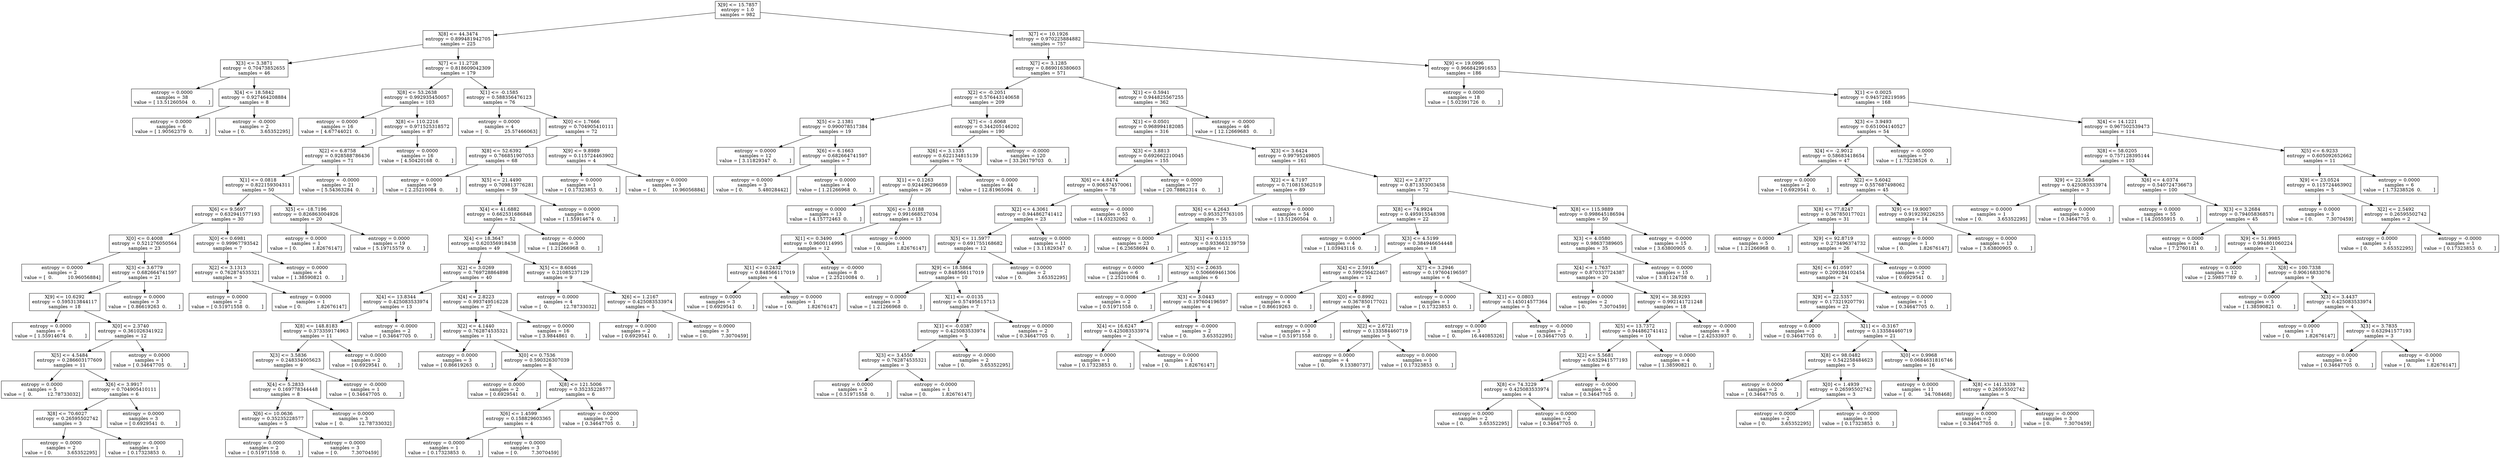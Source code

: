 digraph Tree {
0 [label="X[9] <= 15.7857\nentropy = 1.0\nsamples = 982", shape="box"] ;
1 [label="X[8] <= 44.3474\nentropy = 0.899481942705\nsamples = 225", shape="box"] ;
0 -> 1 ;
2 [label="X[3] <= 3.3871\nentropy = 0.70473852655\nsamples = 46", shape="box"] ;
1 -> 2 ;
3 [label="entropy = 0.0000\nsamples = 38\nvalue = [ 13.51260504   0.        ]", shape="box"] ;
2 -> 3 ;
4 [label="X[4] <= 18.5842\nentropy = 0.927464208884\nsamples = 8", shape="box"] ;
2 -> 4 ;
5 [label="entropy = 0.0000\nsamples = 6\nvalue = [ 1.90562379  0.        ]", shape="box"] ;
4 -> 5 ;
6 [label="entropy = -0.0000\nsamples = 2\nvalue = [ 0.          3.65352295]", shape="box"] ;
4 -> 6 ;
7 [label="X[7] <= 11.2728\nentropy = 0.818609042309\nsamples = 179", shape="box"] ;
1 -> 7 ;
8 [label="X[8] <= 53.2638\nentropy = 0.992935450057\nsamples = 103", shape="box"] ;
7 -> 8 ;
9 [label="entropy = 0.0000\nsamples = 16\nvalue = [ 4.67744021  0.        ]", shape="box"] ;
8 -> 9 ;
10 [label="X[8] <= 110.2216\nentropy = 0.971525318572\nsamples = 87", shape="box"] ;
8 -> 10 ;
11 [label="X[2] <= 6.8758\nentropy = 0.928588786436\nsamples = 71", shape="box"] ;
10 -> 11 ;
12 [label="X[1] <= 0.0818\nentropy = 0.822159304311\nsamples = 50", shape="box"] ;
11 -> 12 ;
13 [label="X[6] <= 9.5697\nentropy = 0.632941577193\nsamples = 30", shape="box"] ;
12 -> 13 ;
14 [label="X[0] <= 0.4008\nentropy = 0.521276050564\nsamples = 23", shape="box"] ;
13 -> 14 ;
15 [label="entropy = 0.0000\nsamples = 2\nvalue = [  0.          10.96056884]", shape="box"] ;
14 -> 15 ;
16 [label="X[3] <= 3.6779\nentropy = 0.682664741597\nsamples = 21", shape="box"] ;
14 -> 16 ;
17 [label="X[9] <= 10.6292\nentropy = 0.595313844117\nsamples = 18", shape="box"] ;
16 -> 17 ;
18 [label="entropy = 0.0000\nsamples = 6\nvalue = [ 1.55914674  0.        ]", shape="box"] ;
17 -> 18 ;
19 [label="X[0] <= 2.3740\nentropy = 0.361026341922\nsamples = 12", shape="box"] ;
17 -> 19 ;
20 [label="X[5] <= 4.5484\nentropy = 0.286603177609\nsamples = 11", shape="box"] ;
19 -> 20 ;
21 [label="entropy = 0.0000\nsamples = 5\nvalue = [  0.          12.78733032]", shape="box"] ;
20 -> 21 ;
22 [label="X[6] <= 3.9917\nentropy = 0.704905410111\nsamples = 6", shape="box"] ;
20 -> 22 ;
23 [label="X[8] <= 70.6027\nentropy = 0.26595502742\nsamples = 3", shape="box"] ;
22 -> 23 ;
24 [label="entropy = 0.0000\nsamples = 2\nvalue = [ 0.          3.65352295]", shape="box"] ;
23 -> 24 ;
25 [label="entropy = -0.0000\nsamples = 1\nvalue = [ 0.17323853  0.        ]", shape="box"] ;
23 -> 25 ;
26 [label="entropy = 0.0000\nsamples = 3\nvalue = [ 0.6929541  0.       ]", shape="box"] ;
22 -> 26 ;
27 [label="entropy = 0.0000\nsamples = 1\nvalue = [ 0.34647705  0.        ]", shape="box"] ;
19 -> 27 ;
28 [label="entropy = 0.0000\nsamples = 3\nvalue = [ 0.86619263  0.        ]", shape="box"] ;
16 -> 28 ;
29 [label="X[0] <= 0.6981\nentropy = 0.99967793542\nsamples = 7", shape="box"] ;
13 -> 29 ;
30 [label="X[2] <= 3.1313\nentropy = 0.762874535321\nsamples = 3", shape="box"] ;
29 -> 30 ;
31 [label="entropy = 0.0000\nsamples = 2\nvalue = [ 0.51971558  0.        ]", shape="box"] ;
30 -> 31 ;
32 [label="entropy = 0.0000\nsamples = 1\nvalue = [ 0.          1.82676147]", shape="box"] ;
30 -> 32 ;
33 [label="entropy = 0.0000\nsamples = 4\nvalue = [ 1.38590821  0.        ]", shape="box"] ;
29 -> 33 ;
34 [label="X[5] <= -18.7196\nentropy = 0.826863004926\nsamples = 20", shape="box"] ;
12 -> 34 ;
35 [label="entropy = 0.0000\nsamples = 1\nvalue = [ 0.          1.82676147]", shape="box"] ;
34 -> 35 ;
36 [label="entropy = 0.0000\nsamples = 19\nvalue = [ 5.19715579  0.        ]", shape="box"] ;
34 -> 36 ;
37 [label="entropy = -0.0000\nsamples = 21\nvalue = [ 5.54363284  0.        ]", shape="box"] ;
11 -> 37 ;
38 [label="entropy = 0.0000\nsamples = 16\nvalue = [ 4.50420168  0.        ]", shape="box"] ;
10 -> 38 ;
39 [label="X[1] <= -0.1585\nentropy = 0.588356476123\nsamples = 76", shape="box"] ;
7 -> 39 ;
40 [label="entropy = 0.0000\nsamples = 4\nvalue = [  0.          25.57466063]", shape="box"] ;
39 -> 40 ;
41 [label="X[0] <= 1.7666\nentropy = 0.704905410111\nsamples = 72", shape="box"] ;
39 -> 41 ;
42 [label="X[8] <= 52.6392\nentropy = 0.766851907053\nsamples = 68", shape="box"] ;
41 -> 42 ;
43 [label="entropy = 0.0000\nsamples = 9\nvalue = [ 2.25210084  0.        ]", shape="box"] ;
42 -> 43 ;
44 [label="X[5] <= 21.4490\nentropy = 0.709813776281\nsamples = 59", shape="box"] ;
42 -> 44 ;
45 [label="X[4] <= 41.6882\nentropy = 0.662531686848\nsamples = 52", shape="box"] ;
44 -> 45 ;
46 [label="X[4] <= 18.3647\nentropy = 0.620356918438\nsamples = 49", shape="box"] ;
45 -> 46 ;
47 [label="X[2] <= 3.0269\nentropy = 0.769728864898\nsamples = 40", shape="box"] ;
46 -> 47 ;
48 [label="X[4] <= 13.8344\nentropy = 0.425083533974\nsamples = 13", shape="box"] ;
47 -> 48 ;
49 [label="X[8] <= 148.8183\nentropy = 0.373359174963\nsamples = 11", shape="box"] ;
48 -> 49 ;
50 [label="X[3] <= 3.5836\nentropy = 0.248334005623\nsamples = 9", shape="box"] ;
49 -> 50 ;
51 [label="X[4] <= 5.2833\nentropy = 0.169778344448\nsamples = 8", shape="box"] ;
50 -> 51 ;
52 [label="X[6] <= 10.0636\nentropy = 0.35235228577\nsamples = 5", shape="box"] ;
51 -> 52 ;
53 [label="entropy = 0.0000\nsamples = 2\nvalue = [ 0.51971558  0.        ]", shape="box"] ;
52 -> 53 ;
54 [label="entropy = 0.0000\nsamples = 3\nvalue = [ 0.         7.3070459]", shape="box"] ;
52 -> 54 ;
55 [label="entropy = 0.0000\nsamples = 3\nvalue = [  0.          12.78733032]", shape="box"] ;
51 -> 55 ;
56 [label="entropy = -0.0000\nsamples = 1\nvalue = [ 0.34647705  0.        ]", shape="box"] ;
50 -> 56 ;
57 [label="entropy = 0.0000\nsamples = 2\nvalue = [ 0.6929541  0.       ]", shape="box"] ;
49 -> 57 ;
58 [label="entropy = -0.0000\nsamples = 2\nvalue = [ 0.34647705  0.        ]", shape="box"] ;
48 -> 58 ;
59 [label="X[4] <= 2.8223\nentropy = 0.993749516228\nsamples = 27", shape="box"] ;
47 -> 59 ;
60 [label="X[2] <= 4.1440\nentropy = 0.762874535321\nsamples = 11", shape="box"] ;
59 -> 60 ;
61 [label="entropy = 0.0000\nsamples = 3\nvalue = [ 0.86619263  0.        ]", shape="box"] ;
60 -> 61 ;
62 [label="X[0] <= 0.7536\nentropy = 0.590326307039\nsamples = 8", shape="box"] ;
60 -> 62 ;
63 [label="entropy = 0.0000\nsamples = 2\nvalue = [ 0.6929541  0.       ]", shape="box"] ;
62 -> 63 ;
64 [label="X[8] <= 121.5006\nentropy = 0.35235228577\nsamples = 6", shape="box"] ;
62 -> 64 ;
65 [label="X[6] <= 1.4599\nentropy = 0.158829603365\nsamples = 4", shape="box"] ;
64 -> 65 ;
66 [label="entropy = 0.0000\nsamples = 1\nvalue = [ 0.17323853  0.        ]", shape="box"] ;
65 -> 66 ;
67 [label="entropy = 0.0000\nsamples = 3\nvalue = [ 0.         7.3070459]", shape="box"] ;
65 -> 67 ;
68 [label="entropy = 0.0000\nsamples = 2\nvalue = [ 0.34647705  0.        ]", shape="box"] ;
64 -> 68 ;
69 [label="entropy = 0.0000\nsamples = 16\nvalue = [ 3.9844861  0.       ]", shape="box"] ;
59 -> 69 ;
70 [label="X[5] <= 8.6046\nentropy = 0.21085237129\nsamples = 9", shape="box"] ;
46 -> 70 ;
71 [label="entropy = 0.0000\nsamples = 4\nvalue = [  0.          12.78733032]", shape="box"] ;
70 -> 71 ;
72 [label="X[6] <= 1.2167\nentropy = 0.425083533974\nsamples = 5", shape="box"] ;
70 -> 72 ;
73 [label="entropy = 0.0000\nsamples = 2\nvalue = [ 0.6929541  0.       ]", shape="box"] ;
72 -> 73 ;
74 [label="entropy = 0.0000\nsamples = 3\nvalue = [ 0.         7.3070459]", shape="box"] ;
72 -> 74 ;
75 [label="entropy = -0.0000\nsamples = 3\nvalue = [ 1.21266968  0.        ]", shape="box"] ;
45 -> 75 ;
76 [label="entropy = 0.0000\nsamples = 7\nvalue = [ 1.55914674  0.        ]", shape="box"] ;
44 -> 76 ;
77 [label="X[9] <= 9.8989\nentropy = 0.115724463902\nsamples = 4", shape="box"] ;
41 -> 77 ;
78 [label="entropy = 0.0000\nsamples = 1\nvalue = [ 0.17323853  0.        ]", shape="box"] ;
77 -> 78 ;
79 [label="entropy = 0.0000\nsamples = 3\nvalue = [  0.          10.96056884]", shape="box"] ;
77 -> 79 ;
80 [label="X[7] <= 10.1926\nentropy = 0.970225884882\nsamples = 757", shape="box"] ;
0 -> 80 ;
81 [label="X[7] <= 3.1285\nentropy = 0.869016380603\nsamples = 571", shape="box"] ;
80 -> 81 ;
82 [label="X[2] <= -0.2051\nentropy = 0.576443140658\nsamples = 209", shape="box"] ;
81 -> 82 ;
83 [label="X[5] <= 2.1381\nentropy = 0.990078517384\nsamples = 19", shape="box"] ;
82 -> 83 ;
84 [label="entropy = 0.0000\nsamples = 12\nvalue = [ 3.11829347  0.        ]", shape="box"] ;
83 -> 84 ;
85 [label="X[6] <= 6.1663\nentropy = 0.682664741597\nsamples = 7", shape="box"] ;
83 -> 85 ;
86 [label="entropy = 0.0000\nsamples = 3\nvalue = [ 0.          5.48028442]", shape="box"] ;
85 -> 86 ;
87 [label="entropy = 0.0000\nsamples = 4\nvalue = [ 1.21266968  0.        ]", shape="box"] ;
85 -> 87 ;
88 [label="X[7] <= -1.6068\nentropy = 0.344205146202\nsamples = 190", shape="box"] ;
82 -> 88 ;
89 [label="X[6] <= 3.1335\nentropy = 0.622134815139\nsamples = 70", shape="box"] ;
88 -> 89 ;
90 [label="X[1] <= 0.1263\nentropy = 0.924496296659\nsamples = 26", shape="box"] ;
89 -> 90 ;
91 [label="entropy = 0.0000\nsamples = 13\nvalue = [ 4.15772463  0.        ]", shape="box"] ;
90 -> 91 ;
92 [label="X[6] <= 3.0188\nentropy = 0.991668527034\nsamples = 13", shape="box"] ;
90 -> 92 ;
93 [label="X[1] <= 0.3490\nentropy = 0.9600114995\nsamples = 12", shape="box"] ;
92 -> 93 ;
94 [label="X[1] <= 0.2432\nentropy = 0.848566117019\nsamples = 4", shape="box"] ;
93 -> 94 ;
95 [label="entropy = 0.0000\nsamples = 3\nvalue = [ 0.6929541  0.       ]", shape="box"] ;
94 -> 95 ;
96 [label="entropy = 0.0000\nsamples = 1\nvalue = [ 0.          1.82676147]", shape="box"] ;
94 -> 96 ;
97 [label="entropy = -0.0000\nsamples = 8\nvalue = [ 2.25210084  0.        ]", shape="box"] ;
93 -> 97 ;
98 [label="entropy = 0.0000\nsamples = 1\nvalue = [ 0.          1.82676147]", shape="box"] ;
92 -> 98 ;
99 [label="entropy = 0.0000\nsamples = 44\nvalue = [ 12.81965094   0.        ]", shape="box"] ;
89 -> 99 ;
100 [label="entropy = -0.0000\nsamples = 120\nvalue = [ 33.26179703   0.        ]", shape="box"] ;
88 -> 100 ;
101 [label="X[1] <= 0.5941\nentropy = 0.944825567255\nsamples = 362", shape="box"] ;
81 -> 101 ;
102 [label="X[1] <= 0.0501\nentropy = 0.968994182085\nsamples = 316", shape="box"] ;
101 -> 102 ;
103 [label="X[3] <= 3.8813\nentropy = 0.692662210045\nsamples = 155", shape="box"] ;
102 -> 103 ;
104 [label="X[6] <= 4.8474\nentropy = 0.906574570061\nsamples = 78", shape="box"] ;
103 -> 104 ;
105 [label="X[2] <= 4.3061\nentropy = 0.944862741412\nsamples = 23", shape="box"] ;
104 -> 105 ;
106 [label="X[5] <= 11.5977\nentropy = 0.691755168682\nsamples = 12", shape="box"] ;
105 -> 106 ;
107 [label="X[9] <= 18.5864\nentropy = 0.848566117019\nsamples = 10", shape="box"] ;
106 -> 107 ;
108 [label="entropy = 0.0000\nsamples = 3\nvalue = [ 1.21266968  0.        ]", shape="box"] ;
107 -> 108 ;
109 [label="X[1] <= -0.0135\nentropy = 0.57495615713\nsamples = 7", shape="box"] ;
107 -> 109 ;
110 [label="X[1] <= -0.0387\nentropy = 0.425083533974\nsamples = 5", shape="box"] ;
109 -> 110 ;
111 [label="X[3] <= 3.4550\nentropy = 0.762874535321\nsamples = 3", shape="box"] ;
110 -> 111 ;
112 [label="entropy = 0.0000\nsamples = 2\nvalue = [ 0.51971558  0.        ]", shape="box"] ;
111 -> 112 ;
113 [label="entropy = -0.0000\nsamples = 1\nvalue = [ 0.          1.82676147]", shape="box"] ;
111 -> 113 ;
114 [label="entropy = -0.0000\nsamples = 2\nvalue = [ 0.          3.65352295]", shape="box"] ;
110 -> 114 ;
115 [label="entropy = 0.0000\nsamples = 2\nvalue = [ 0.34647705  0.        ]", shape="box"] ;
109 -> 115 ;
116 [label="entropy = 0.0000\nsamples = 2\nvalue = [ 0.          3.65352295]", shape="box"] ;
106 -> 116 ;
117 [label="entropy = 0.0000\nsamples = 11\nvalue = [ 3.11829347  0.        ]", shape="box"] ;
105 -> 117 ;
118 [label="entropy = -0.0000\nsamples = 55\nvalue = [ 14.03232062   0.        ]", shape="box"] ;
104 -> 118 ;
119 [label="entropy = 0.0000\nsamples = 77\nvalue = [ 20.78862314   0.        ]", shape="box"] ;
103 -> 119 ;
120 [label="X[3] <= 3.6424\nentropy = 0.99795249805\nsamples = 161", shape="box"] ;
102 -> 120 ;
121 [label="X[2] <= 4.7197\nentropy = 0.710815362519\nsamples = 89", shape="box"] ;
120 -> 121 ;
122 [label="X[6] <= 4.2643\nentropy = 0.953527763105\nsamples = 35", shape="box"] ;
121 -> 122 ;
123 [label="entropy = 0.0000\nsamples = 23\nvalue = [ 6.23658694  0.        ]", shape="box"] ;
122 -> 123 ;
124 [label="X[1] <= 0.1315\nentropy = 0.933663139759\nsamples = 12", shape="box"] ;
122 -> 124 ;
125 [label="entropy = 0.0000\nsamples = 6\nvalue = [ 2.25210084  0.        ]", shape="box"] ;
124 -> 125 ;
126 [label="X[5] <= 2.0635\nentropy = 0.506669461306\nsamples = 6", shape="box"] ;
124 -> 126 ;
127 [label="entropy = 0.0000\nsamples = 2\nvalue = [ 0.51971558  0.        ]", shape="box"] ;
126 -> 127 ;
128 [label="X[3] <= 3.0443\nentropy = 0.197604196597\nsamples = 4", shape="box"] ;
126 -> 128 ;
129 [label="X[4] <= 16.6247\nentropy = 0.425083533974\nsamples = 2", shape="box"] ;
128 -> 129 ;
130 [label="entropy = 0.0000\nsamples = 1\nvalue = [ 0.17323853  0.        ]", shape="box"] ;
129 -> 130 ;
131 [label="entropy = 0.0000\nsamples = 1\nvalue = [ 0.          1.82676147]", shape="box"] ;
129 -> 131 ;
132 [label="entropy = -0.0000\nsamples = 2\nvalue = [ 0.          3.65352295]", shape="box"] ;
128 -> 132 ;
133 [label="entropy = 0.0000\nsamples = 54\nvalue = [ 13.51260504   0.        ]", shape="box"] ;
121 -> 133 ;
134 [label="X[2] <= 2.8727\nentropy = 0.871353003458\nsamples = 72", shape="box"] ;
120 -> 134 ;
135 [label="X[8] <= 74.9924\nentropy = 0.495915548398\nsamples = 22", shape="box"] ;
134 -> 135 ;
136 [label="entropy = 0.0000\nsamples = 4\nvalue = [ 1.03943116  0.        ]", shape="box"] ;
135 -> 136 ;
137 [label="X[3] <= 4.5199\nentropy = 0.384946654448\nsamples = 18", shape="box"] ;
135 -> 137 ;
138 [label="X[4] <= 2.5916\nentropy = 0.599256422467\nsamples = 12", shape="box"] ;
137 -> 138 ;
139 [label="entropy = 0.0000\nsamples = 4\nvalue = [ 0.86619263  0.        ]", shape="box"] ;
138 -> 139 ;
140 [label="X[0] <= 0.8992\nentropy = 0.367850177021\nsamples = 8", shape="box"] ;
138 -> 140 ;
141 [label="entropy = 0.0000\nsamples = 3\nvalue = [ 0.51971558  0.        ]", shape="box"] ;
140 -> 141 ;
142 [label="X[2] <= 2.6721\nentropy = 0.133584460719\nsamples = 5", shape="box"] ;
140 -> 142 ;
143 [label="entropy = 0.0000\nsamples = 4\nvalue = [ 0.          9.13380737]", shape="box"] ;
142 -> 143 ;
144 [label="entropy = 0.0000\nsamples = 1\nvalue = [ 0.17323853  0.        ]", shape="box"] ;
142 -> 144 ;
145 [label="X[7] <= 3.2946\nentropy = 0.197604196597\nsamples = 6", shape="box"] ;
137 -> 145 ;
146 [label="entropy = 0.0000\nsamples = 1\nvalue = [ 0.17323853  0.        ]", shape="box"] ;
145 -> 146 ;
147 [label="X[1] <= 0.0803\nentropy = 0.145014577364\nsamples = 5", shape="box"] ;
145 -> 147 ;
148 [label="entropy = 0.0000\nsamples = 3\nvalue = [  0.          16.44085326]", shape="box"] ;
147 -> 148 ;
149 [label="entropy = -0.0000\nsamples = 2\nvalue = [ 0.34647705  0.        ]", shape="box"] ;
147 -> 149 ;
150 [label="X[8] <= 115.9889\nentropy = 0.998645186594\nsamples = 50", shape="box"] ;
134 -> 150 ;
151 [label="X[3] <= 4.0580\nentropy = 0.98637389605\nsamples = 35", shape="box"] ;
150 -> 151 ;
152 [label="X[4] <= 1.7637\nentropy = 0.870337724387\nsamples = 20", shape="box"] ;
151 -> 152 ;
153 [label="entropy = 0.0000\nsamples = 2\nvalue = [ 0.         7.3070459]", shape="box"] ;
152 -> 153 ;
154 [label="X[9] <= 38.9293\nentropy = 0.992141721248\nsamples = 18", shape="box"] ;
152 -> 154 ;
155 [label="X[5] <= 13.7372\nentropy = 0.944862741412\nsamples = 10", shape="box"] ;
154 -> 155 ;
156 [label="X[2] <= 5.5681\nentropy = 0.632941577193\nsamples = 6", shape="box"] ;
155 -> 156 ;
157 [label="X[8] <= 74.3229\nentropy = 0.425083533974\nsamples = 4", shape="box"] ;
156 -> 157 ;
158 [label="entropy = 0.0000\nsamples = 2\nvalue = [ 0.          3.65352295]", shape="box"] ;
157 -> 158 ;
159 [label="entropy = 0.0000\nsamples = 2\nvalue = [ 0.34647705  0.        ]", shape="box"] ;
157 -> 159 ;
160 [label="entropy = -0.0000\nsamples = 2\nvalue = [ 0.34647705  0.        ]", shape="box"] ;
156 -> 160 ;
161 [label="entropy = 0.0000\nsamples = 4\nvalue = [ 1.38590821  0.        ]", shape="box"] ;
155 -> 161 ;
162 [label="entropy = -0.0000\nsamples = 8\nvalue = [ 2.42533937  0.        ]", shape="box"] ;
154 -> 162 ;
163 [label="entropy = 0.0000\nsamples = 15\nvalue = [ 3.81124758  0.        ]", shape="box"] ;
151 -> 163 ;
164 [label="entropy = -0.0000\nsamples = 15\nvalue = [ 3.63800905  0.        ]", shape="box"] ;
150 -> 164 ;
165 [label="entropy = -0.0000\nsamples = 46\nvalue = [ 12.12669683   0.        ]", shape="box"] ;
101 -> 165 ;
166 [label="X[9] <= 19.0996\nentropy = 0.966842991653\nsamples = 186", shape="box"] ;
80 -> 166 ;
167 [label="entropy = 0.0000\nsamples = 18\nvalue = [ 5.02391726  0.        ]", shape="box"] ;
166 -> 167 ;
168 [label="X[1] <= 0.0025\nentropy = 0.945728219595\nsamples = 168", shape="box"] ;
166 -> 168 ;
169 [label="X[3] <= 3.9493\nentropy = 0.651004140527\nsamples = 54", shape="box"] ;
168 -> 169 ;
170 [label="X[4] <= -2.9012\nentropy = 0.58683418654\nsamples = 47", shape="box"] ;
169 -> 170 ;
171 [label="entropy = 0.0000\nsamples = 2\nvalue = [ 0.6929541  0.       ]", shape="box"] ;
170 -> 171 ;
172 [label="X[2] <= 5.6042\nentropy = 0.557687498062\nsamples = 45", shape="box"] ;
170 -> 172 ;
173 [label="X[8] <= 77.8247\nentropy = 0.367850177021\nsamples = 31", shape="box"] ;
172 -> 173 ;
174 [label="entropy = 0.0000\nsamples = 5\nvalue = [ 1.21266968  0.        ]", shape="box"] ;
173 -> 174 ;
175 [label="X[9] <= 92.8719\nentropy = 0.273496374732\nsamples = 26", shape="box"] ;
173 -> 175 ;
176 [label="X[6] <= 61.0597\nentropy = 0.209284102454\nsamples = 24", shape="box"] ;
175 -> 176 ;
177 [label="X[9] <= 22.5357\nentropy = 0.173219207791\nsamples = 23", shape="box"] ;
176 -> 177 ;
178 [label="entropy = 0.0000\nsamples = 2\nvalue = [ 0.34647705  0.        ]", shape="box"] ;
177 -> 178 ;
179 [label="X[1] <= -0.3167\nentropy = 0.133584460719\nsamples = 21", shape="box"] ;
177 -> 179 ;
180 [label="X[8] <= 98.0482\nentropy = 0.542258484623\nsamples = 5", shape="box"] ;
179 -> 180 ;
181 [label="entropy = 0.0000\nsamples = 2\nvalue = [ 0.34647705  0.        ]", shape="box"] ;
180 -> 181 ;
182 [label="X[0] <= 1.4939\nentropy = 0.26595502742\nsamples = 3", shape="box"] ;
180 -> 182 ;
183 [label="entropy = 0.0000\nsamples = 2\nvalue = [ 0.          3.65352295]", shape="box"] ;
182 -> 183 ;
184 [label="entropy = -0.0000\nsamples = 1\nvalue = [ 0.17323853  0.        ]", shape="box"] ;
182 -> 184 ;
185 [label="X[0] <= 0.9968\nentropy = 0.0684631816746\nsamples = 16", shape="box"] ;
179 -> 185 ;
186 [label="entropy = 0.0000\nsamples = 11\nvalue = [  0.        34.708468]", shape="box"] ;
185 -> 186 ;
187 [label="X[8] <= 141.3339\nentropy = 0.26595502742\nsamples = 5", shape="box"] ;
185 -> 187 ;
188 [label="entropy = 0.0000\nsamples = 2\nvalue = [ 0.34647705  0.        ]", shape="box"] ;
187 -> 188 ;
189 [label="entropy = -0.0000\nsamples = 3\nvalue = [ 0.         7.3070459]", shape="box"] ;
187 -> 189 ;
190 [label="entropy = 0.0000\nsamples = 1\nvalue = [ 0.34647705  0.        ]", shape="box"] ;
176 -> 190 ;
191 [label="entropy = 0.0000\nsamples = 2\nvalue = [ 0.6929541  0.       ]", shape="box"] ;
175 -> 191 ;
192 [label="X[9] <= 19.9007\nentropy = 0.919239226255\nsamples = 14", shape="box"] ;
172 -> 192 ;
193 [label="entropy = 0.0000\nsamples = 1\nvalue = [ 0.          1.82676147]", shape="box"] ;
192 -> 193 ;
194 [label="entropy = 0.0000\nsamples = 13\nvalue = [ 3.63800905  0.        ]", shape="box"] ;
192 -> 194 ;
195 [label="entropy = -0.0000\nsamples = 7\nvalue = [ 1.73238526  0.        ]", shape="box"] ;
169 -> 195 ;
196 [label="X[4] <= 14.1221\nentropy = 0.967502539473\nsamples = 114", shape="box"] ;
168 -> 196 ;
197 [label="X[8] <= 58.0205\nentropy = 0.757128395144\nsamples = 103", shape="box"] ;
196 -> 197 ;
198 [label="X[9] <= 22.5696\nentropy = 0.425083533974\nsamples = 3", shape="box"] ;
197 -> 198 ;
199 [label="entropy = 0.0000\nsamples = 1\nvalue = [ 0.          3.65352295]", shape="box"] ;
198 -> 199 ;
200 [label="entropy = 0.0000\nsamples = 2\nvalue = [ 0.34647705  0.        ]", shape="box"] ;
198 -> 200 ;
201 [label="X[6] <= 4.0374\nentropy = 0.540724736673\nsamples = 100", shape="box"] ;
197 -> 201 ;
202 [label="entropy = 0.0000\nsamples = 55\nvalue = [ 14.20555915   0.        ]", shape="box"] ;
201 -> 202 ;
203 [label="X[3] <= 3.2684\nentropy = 0.794058368571\nsamples = 45", shape="box"] ;
201 -> 203 ;
204 [label="entropy = 0.0000\nsamples = 24\nvalue = [ 7.2760181  0.       ]", shape="box"] ;
203 -> 204 ;
205 [label="X[9] <= 51.9985\nentropy = 0.994801060224\nsamples = 21", shape="box"] ;
203 -> 205 ;
206 [label="entropy = 0.0000\nsamples = 12\nvalue = [ 2.59857789  0.        ]", shape="box"] ;
205 -> 206 ;
207 [label="X[8] <= 100.7338\nentropy = 0.90616833076\nsamples = 9", shape="box"] ;
205 -> 207 ;
208 [label="entropy = 0.0000\nsamples = 5\nvalue = [ 1.38590821  0.        ]", shape="box"] ;
207 -> 208 ;
209 [label="X[3] <= 3.4437\nentropy = 0.425083533974\nsamples = 4", shape="box"] ;
207 -> 209 ;
210 [label="entropy = 0.0000\nsamples = 1\nvalue = [ 0.          1.82676147]", shape="box"] ;
209 -> 210 ;
211 [label="X[3] <= 3.7835\nentropy = 0.632941577193\nsamples = 3", shape="box"] ;
209 -> 211 ;
212 [label="entropy = 0.0000\nsamples = 2\nvalue = [ 0.34647705  0.        ]", shape="box"] ;
211 -> 212 ;
213 [label="entropy = -0.0000\nsamples = 1\nvalue = [ 0.          1.82676147]", shape="box"] ;
211 -> 213 ;
214 [label="X[5] <= 6.9233\nentropy = 0.605092652662\nsamples = 11", shape="box"] ;
196 -> 214 ;
215 [label="X[9] <= 23.0524\nentropy = 0.115724463902\nsamples = 5", shape="box"] ;
214 -> 215 ;
216 [label="entropy = 0.0000\nsamples = 3\nvalue = [ 0.         7.3070459]", shape="box"] ;
215 -> 216 ;
217 [label="X[2] <= 2.5492\nentropy = 0.26595502742\nsamples = 2", shape="box"] ;
215 -> 217 ;
218 [label="entropy = 0.0000\nsamples = 1\nvalue = [ 0.          3.65352295]", shape="box"] ;
217 -> 218 ;
219 [label="entropy = -0.0000\nsamples = 1\nvalue = [ 0.17323853  0.        ]", shape="box"] ;
217 -> 219 ;
220 [label="entropy = 0.0000\nsamples = 6\nvalue = [ 1.73238526  0.        ]", shape="box"] ;
214 -> 220 ;
}